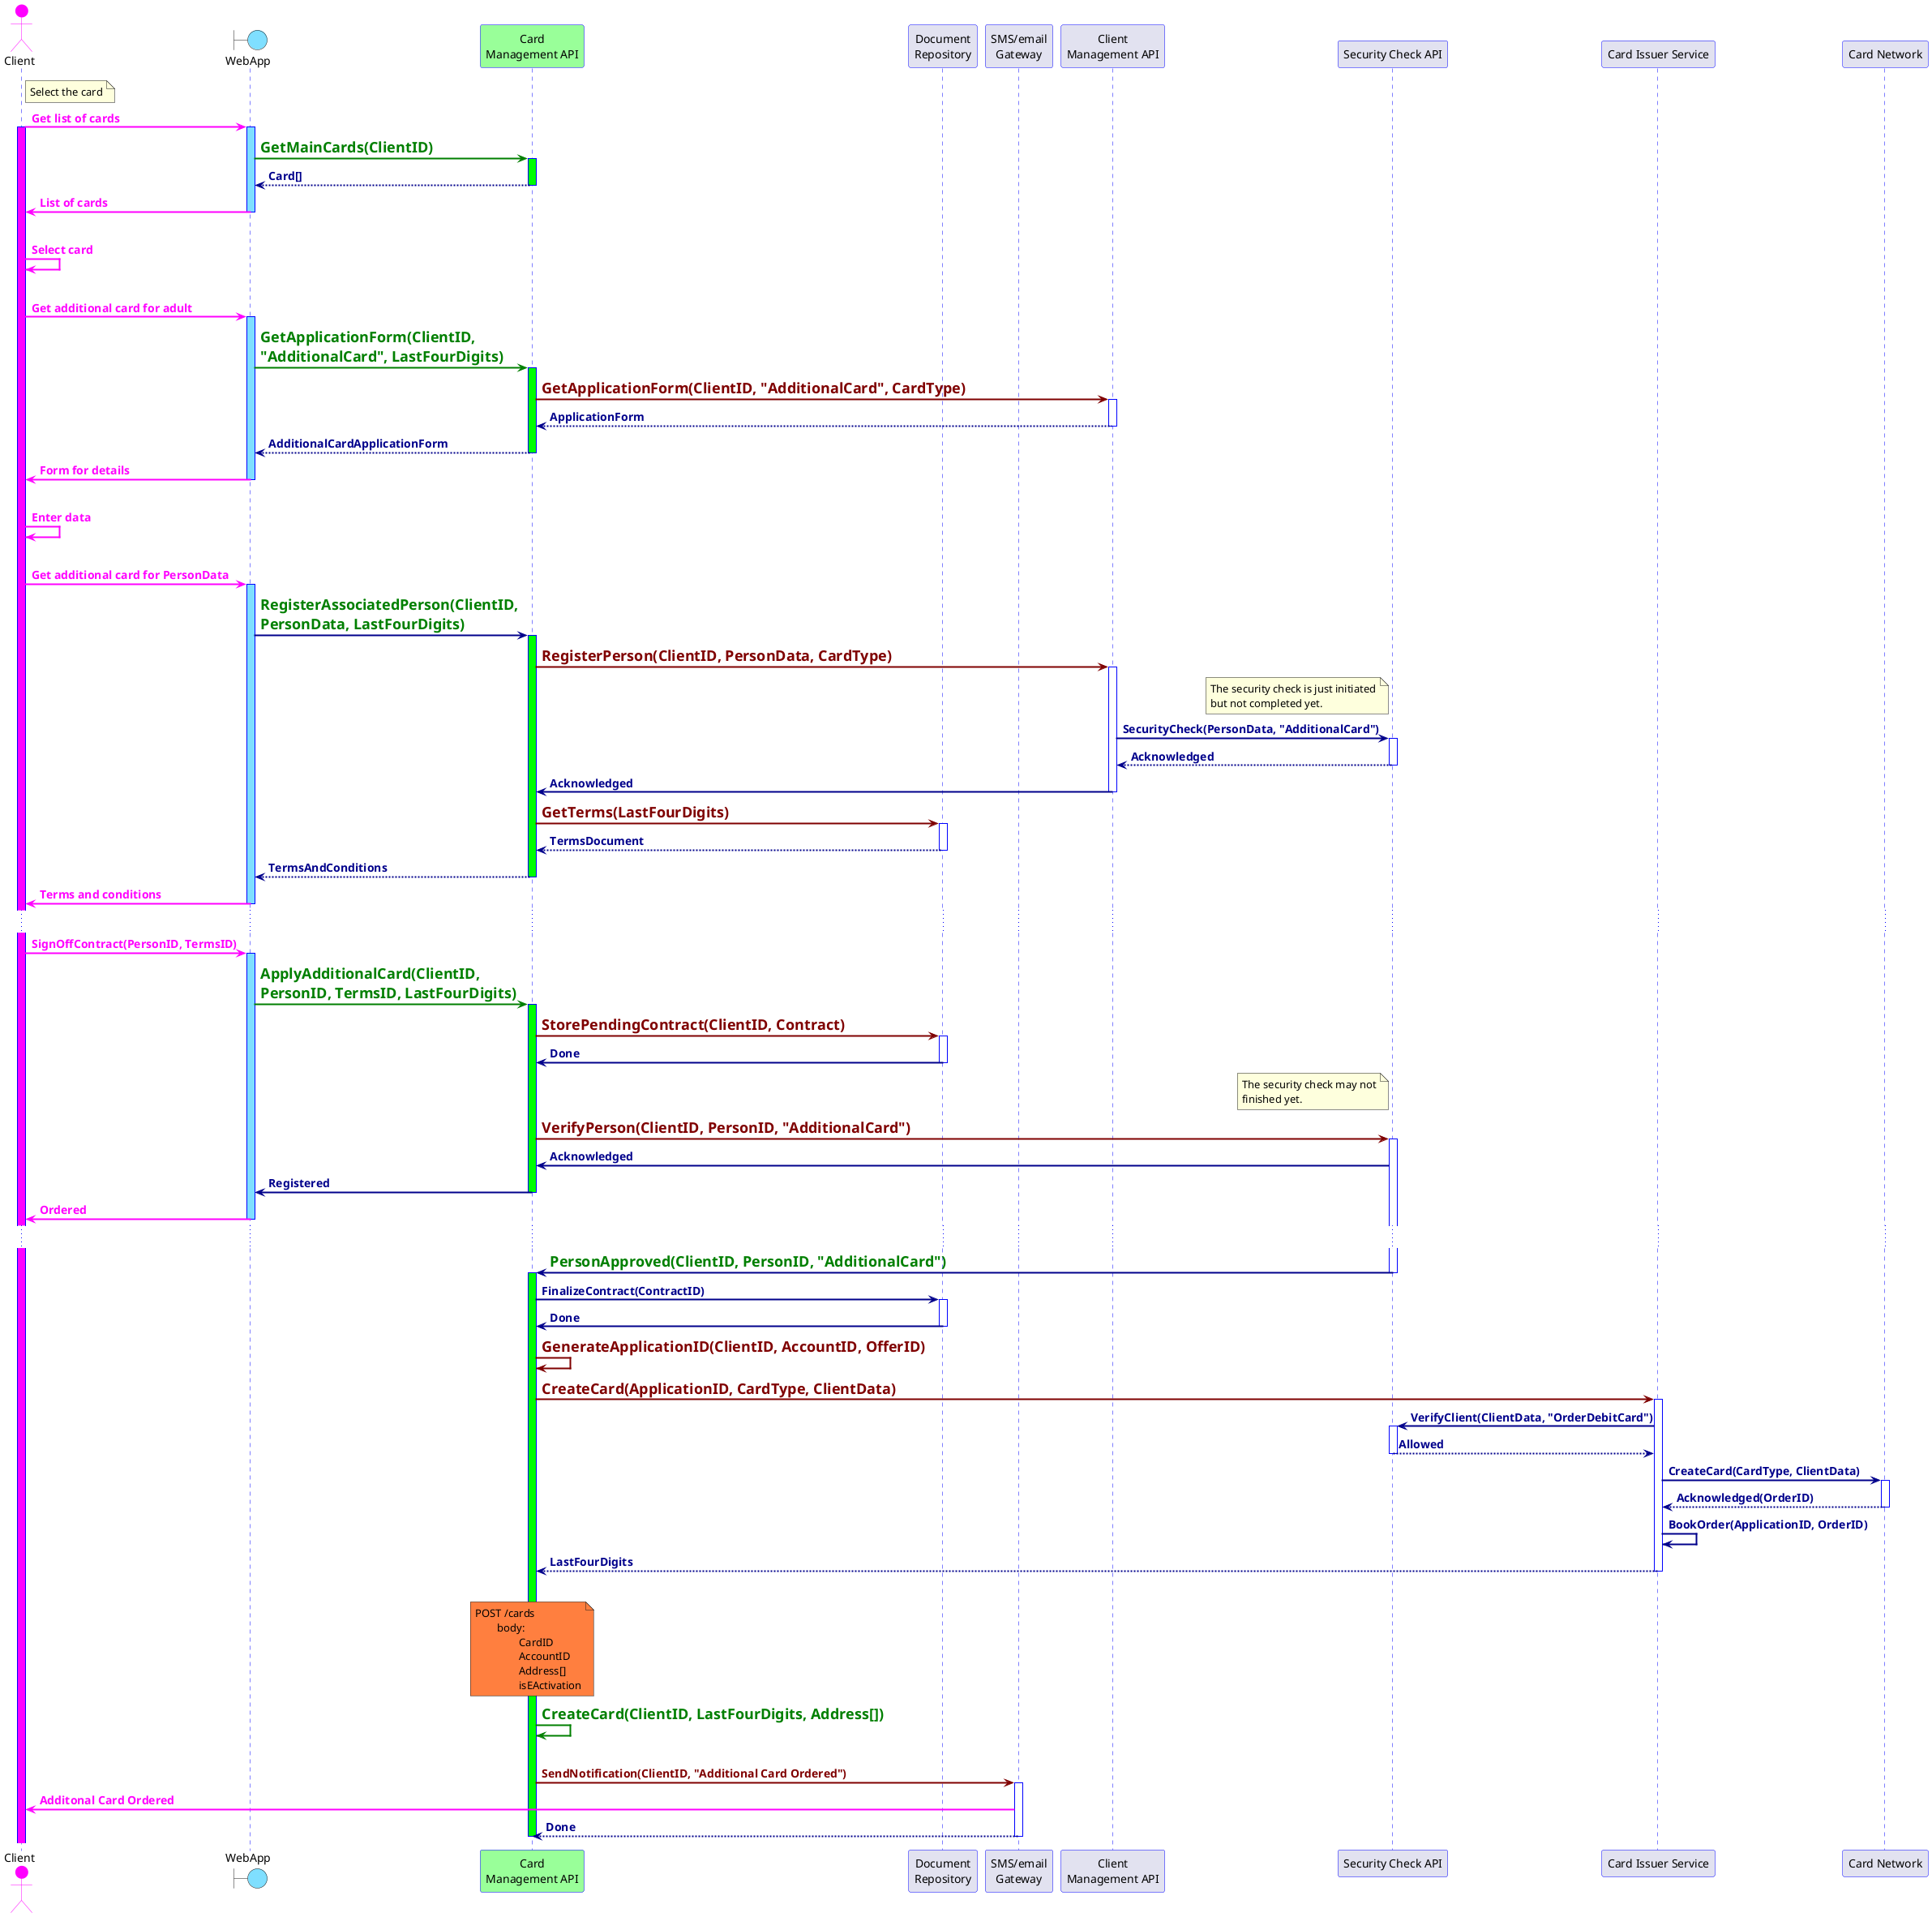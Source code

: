 @startuml

skinparam sequence {
	ArrowColor DarkBlue
	LifeLineBorderColor Blue
	ActorBorderColor #FF00FF
	ParticipantBorderColor Blue
	ArrowThickness 2
}
skinparam arrow {
	FontColor DarkBlue
	FontSize 14
	FontStyle bold
}

actor Client #FF00FF
boundary WebApp #7FDFFF
participant "Card\nManagement API" as CardMgmt #99FF99
participant "Document\nRepository" as Repo
participant "SMS/email\nGateway" as SMS
participant "Client\nManagement API" as CRM
participant "Security Check API" as Security
participant "Card Issuer Service" as Issuer
participant "Card Network" as Network

note right of Client
Select the card
end note
Client-[#FF00FF]>WebApp: <font color=#FF00FF>Get list of cards
activate Client #FF00FF
activate WebApp #7FDFFF
WebApp-[#007F00]>CardMgmt: <font color=#007F00 size=18><b>GetMainCards(ClientID)
activate CardMgmt #00FF00
WebApp<--CardMgmt: Card[]
deactivate CardMgmt
Client<[#FF00FF]-WebApp: <font color=#FF00FF>List of cards
deactivate WebApp

|||
Client-[#FF00FF]>Client: <font color=#FF00FF>Select card
|||

Client-[#FF00FF]>WebApp: <font color=#FF00FF>Get additional card for adult
activate WebApp #7FDFFF
WebApp-[#007F00]>CardMgmt: <font color=#007F00 size=18><b>GetApplicationForm(ClientID,\n<font color=#007F00 size=18><b>"AdditionalCard", LastFourDigits)
activate CardMgmt #00FF00
CardMgmt-[#7F0000]>CRM: <font color=#7F0000 size=18><b>GetApplicationForm(ClientID, "AdditionalCard", CardType)
activate CRM
CardMgmt<--CRM: ApplicationForm
deactivate CRM
WebApp<--CardMgmt: AdditionalCardApplicationForm
deactivate CardMgmt
Client<[#FF00FF]-WebApp: <font color=#FF00FF>Form for details
deactivate WebApp

|||
Client-[#FF00FF]>Client: <font color=#FF00FF>Enter data
|||

Client-[#FF00FF]>WebApp: <font color=#FF00FF>Get additional card for PersonData
activate WebApp #7FDFFF
WebApp->CardMgmt: <font color=#007F00 size=18>RegisterAssociatedPerson(ClientID,\n<font color=#007F00 size=18>PersonData, LastFourDigits)
activate CardMgmt #00FF00
CardMgmt-[#7F0000]>CRM: <font color=#7F0000 size=18>RegisterPerson(ClientID, PersonData, CardType)
activate CRM
note left of Security
The security check is just initiated
but not completed yet.
end note
CRM->Security: SecurityCheck(PersonData, "AdditionalCard")
activate Security
CRM<--Security: Acknowledged
deactivate Security
CardMgmt<-CRM: Acknowledged
deactivate CRM
CardMgmt-[#7F0000]>Repo: <font color=#7F0000 size=18>GetTerms(LastFourDigits)
activate Repo
CardMgmt<--Repo: TermsDocument
deactivate Repo
WebApp<--CardMgmt: TermsAndConditions
deactivate CardMgmt
Client<[#FF00FF]-WebApp: <font color=#FF00FF>Terms and conditions
deactivate WebApp

...

Client-[#FF00FF]>WebApp: <font color=#FF00FF>SignOffContract(PersonID, TermsID)
activate WebApp #7FDFFF
WebApp-[#007F00]>CardMgmt: <font color=#007F00 size=18>ApplyAdditionalCard(ClientID,\n<font color=#007F00 size=18>PersonID, TermsID, LastFourDigits)
activate CardMgmt #00FF00
CardMgmt-[#7F0000]>Repo: <font color=#7F0000 size=18>StorePendingContract(ClientID, Contract)
activate Repo
CardMgmt<-Repo: Done
deactivate Repo
note left of Security
The security check may not
finished yet.
end note
CardMgmt-[#7F0000]>Security: <font color=#7F0000 size=18>VerifyPerson(ClientID, PersonID, "AdditionalCard")
activate Security
CardMgmt<-Security: Acknowledged
WebApp<-CardMgmt: Registered
deactivate CardMgmt
Client<[#FF00FF]-WebApp: <font color=#FF00FF>Ordered
deactivate WebApp

...
Security->CardMgmt: <font color=#007F00 size=18>PersonApproved(ClientID, PersonID, "AdditionalCard")
deactivate Security
Activate CardMgmt #00FF00
CardMgmt->Repo: FinalizeContract(ContractID)
activate Repo
CardMgmt<-Repo: Done
deactivate Repo
CardMgmt-[#7F0000]>CardMgmt: <font color=#7F0000 size=18><b>GenerateApplicationID(ClientID, AccountID, OfferID)
CardMgmt-[#7F0000]>Issuer: <font color=#7F0000 size=18><b>CreateCard(ApplicationID, CardType, ClientData)
activate Issuer
Issuer->Security:VerifyClient(ClientData, "OrderDebitCard")
activate Security
Issuer<--Security:Allowed
deactivate Security
Issuer->Network: CreateCard(CardType, ClientData)
activate Network
Issuer<--Network: Acknowledged(OrderID)
deactivate Network
Issuer->Issuer: BookOrder(ApplicationID, OrderID)
CardMgmt<--Issuer: LastFourDigits
deactivate Issuer
||||
note over CardMgmt #FF7F3F
POST /cards
	body:
		CardID
		AccountID
		Address[]
		isEActivation
end note
CardMgmt-[#007F00]>CardMgmt: <font color=#007F00 size=18><b>CreateCard(ClientID, LastFourDigits, Address[])
|||
CardMgmt-[#7F0000]>SMS: <font color=#7F0000>SendNotification(ClientID, "Additional Card Ordered")
activate SMS
SMS-[#FF00FF]>Client: <font color=#FF00FF>Additonal Card Ordered
CardMgmt<--SMS: Done
deactivate SMS
deactivate CardMgmt

@enduml
